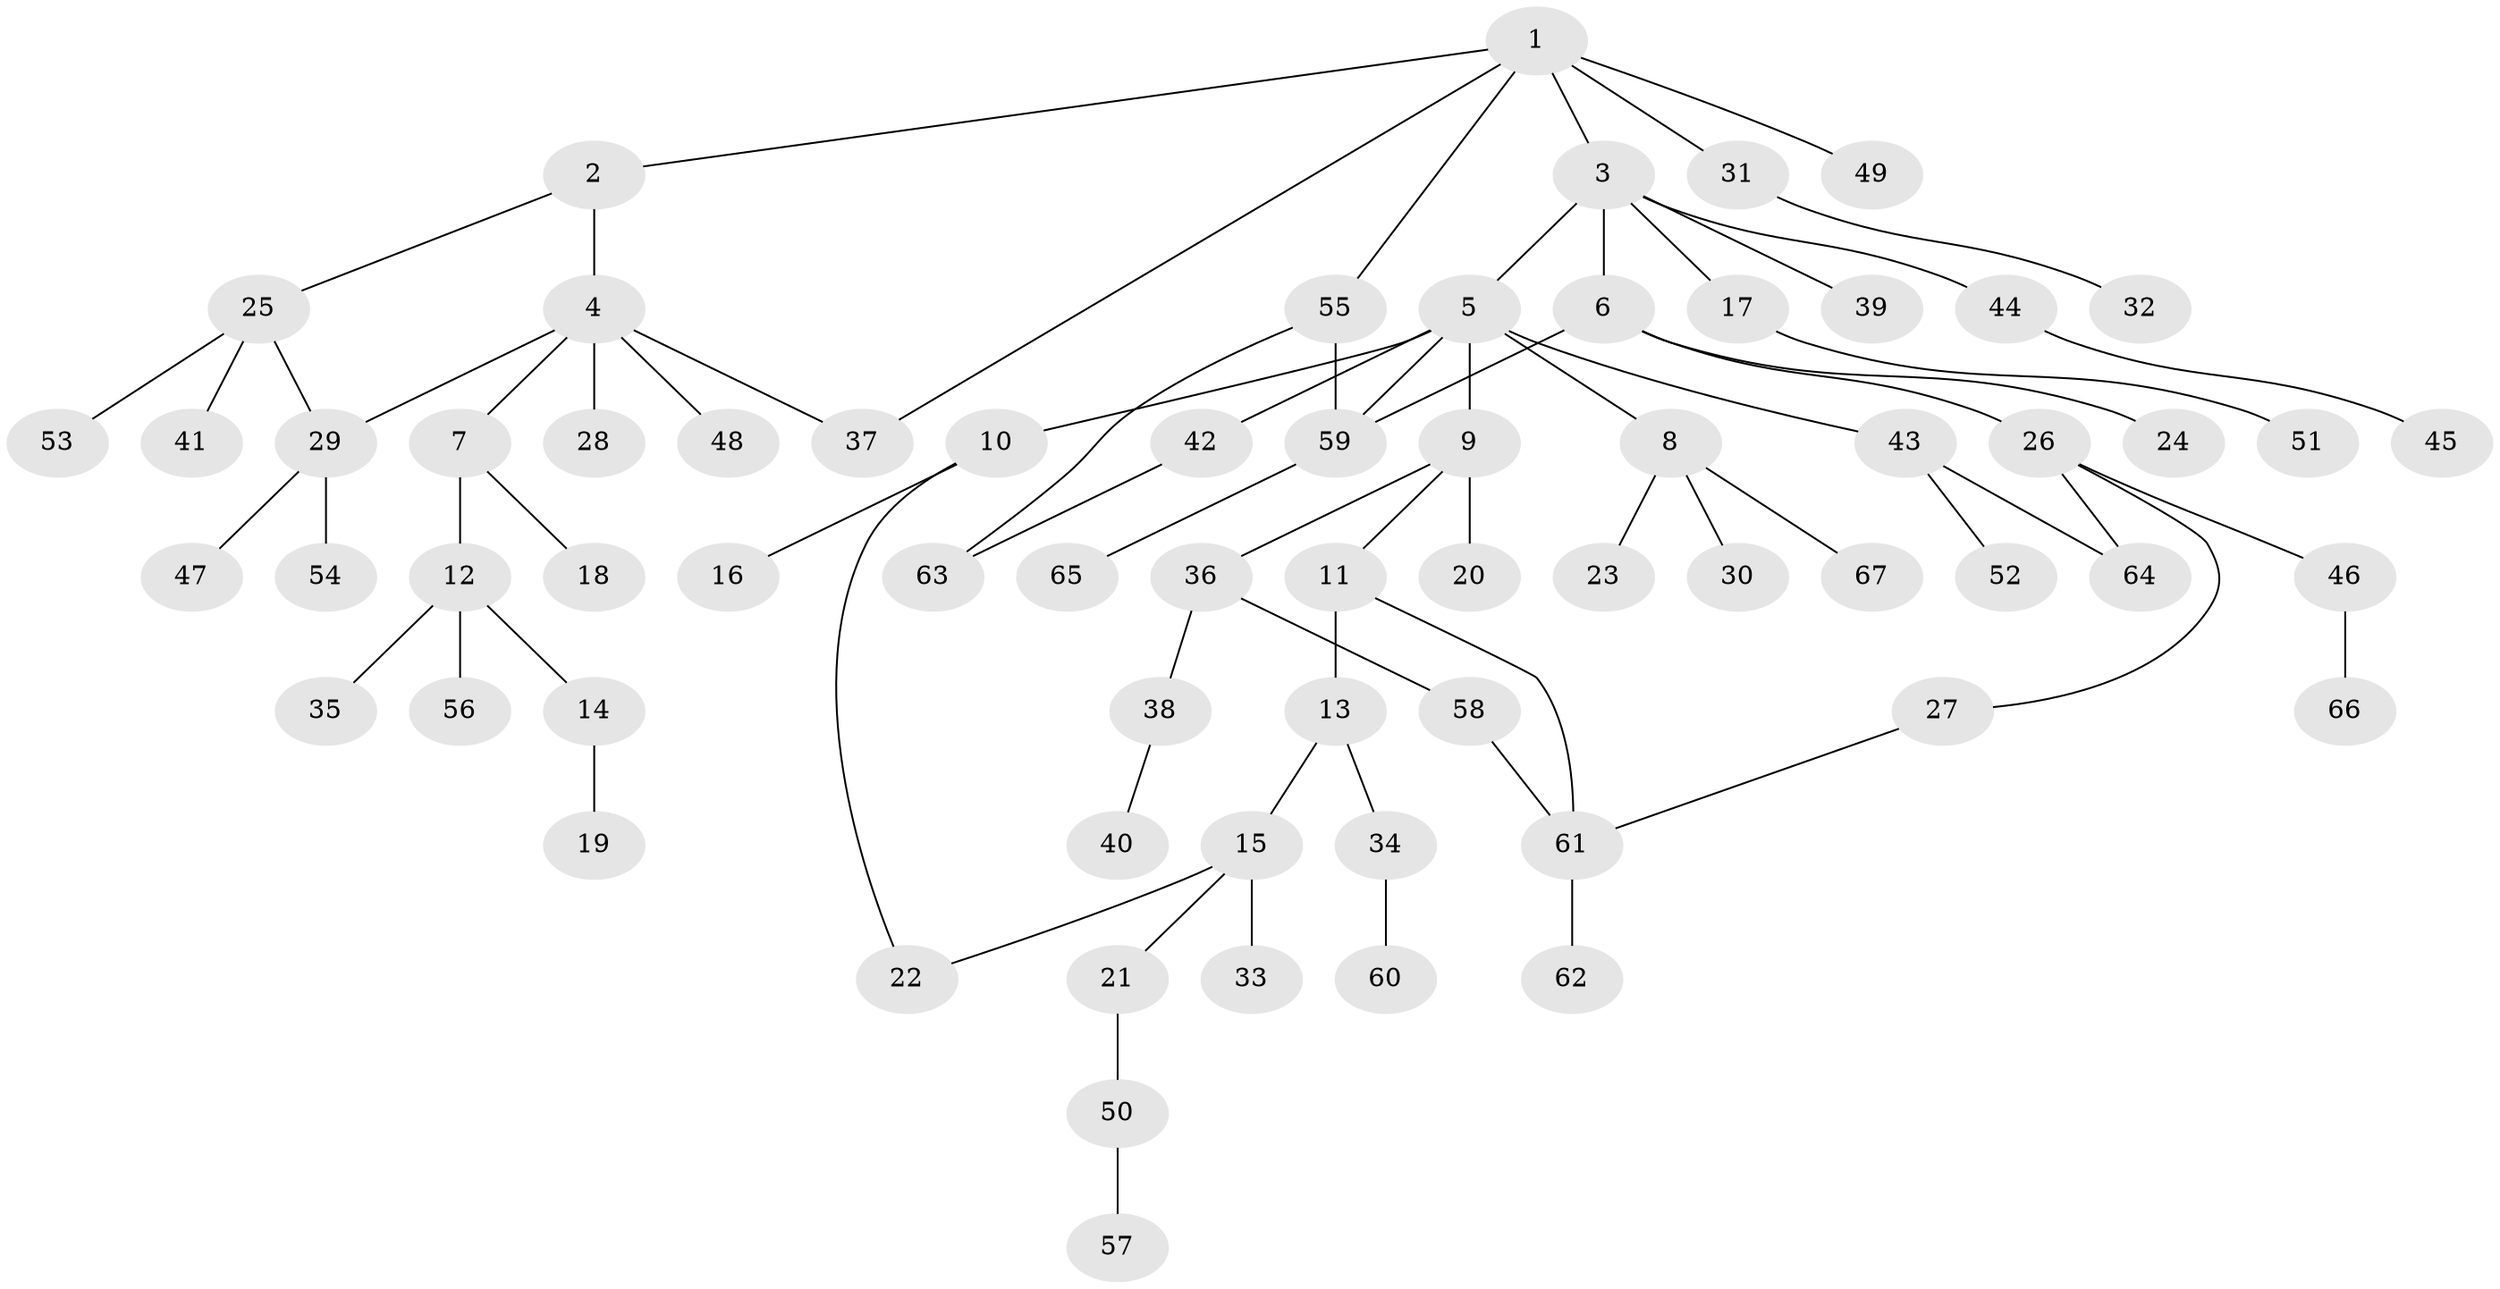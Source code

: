 // coarse degree distribution, {4: 0.06060606060606061, 1: 0.6666666666666666, 2: 0.15151515151515152, 6: 0.030303030303030304, 10: 0.030303030303030304, 3: 0.030303030303030304, 11: 0.030303030303030304}
// Generated by graph-tools (version 1.1) at 2025/44/03/04/25 21:44:20]
// undirected, 67 vertices, 75 edges
graph export_dot {
graph [start="1"]
  node [color=gray90,style=filled];
  1;
  2;
  3;
  4;
  5;
  6;
  7;
  8;
  9;
  10;
  11;
  12;
  13;
  14;
  15;
  16;
  17;
  18;
  19;
  20;
  21;
  22;
  23;
  24;
  25;
  26;
  27;
  28;
  29;
  30;
  31;
  32;
  33;
  34;
  35;
  36;
  37;
  38;
  39;
  40;
  41;
  42;
  43;
  44;
  45;
  46;
  47;
  48;
  49;
  50;
  51;
  52;
  53;
  54;
  55;
  56;
  57;
  58;
  59;
  60;
  61;
  62;
  63;
  64;
  65;
  66;
  67;
  1 -- 2;
  1 -- 3;
  1 -- 31;
  1 -- 37;
  1 -- 49;
  1 -- 55;
  2 -- 4;
  2 -- 25;
  3 -- 5;
  3 -- 6;
  3 -- 17;
  3 -- 39;
  3 -- 44;
  4 -- 7;
  4 -- 28;
  4 -- 48;
  4 -- 29;
  4 -- 37;
  5 -- 8;
  5 -- 9;
  5 -- 10;
  5 -- 42;
  5 -- 43;
  5 -- 59;
  6 -- 24;
  6 -- 26;
  6 -- 59;
  7 -- 12;
  7 -- 18;
  8 -- 23;
  8 -- 30;
  8 -- 67;
  9 -- 11;
  9 -- 20;
  9 -- 36;
  10 -- 16;
  10 -- 22;
  11 -- 13;
  11 -- 61;
  12 -- 14;
  12 -- 35;
  12 -- 56;
  13 -- 15;
  13 -- 34;
  14 -- 19;
  15 -- 21;
  15 -- 22;
  15 -- 33;
  17 -- 51;
  21 -- 50;
  25 -- 29;
  25 -- 41;
  25 -- 53;
  26 -- 27;
  26 -- 46;
  26 -- 64;
  27 -- 61;
  29 -- 47;
  29 -- 54;
  31 -- 32;
  34 -- 60;
  36 -- 38;
  36 -- 58;
  38 -- 40;
  42 -- 63;
  43 -- 52;
  43 -- 64;
  44 -- 45;
  46 -- 66;
  50 -- 57;
  55 -- 59;
  55 -- 63;
  58 -- 61;
  59 -- 65;
  61 -- 62;
}
